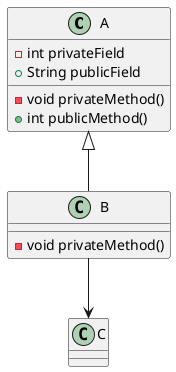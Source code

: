 @startuml
class A {
    -int privateField
    +String publicField
    -void privateMethod()
    +int publicMethod()
}

class B {
    -void privateMethod()
}

class C {
}

A <|-- B
B --> C
@enduml

